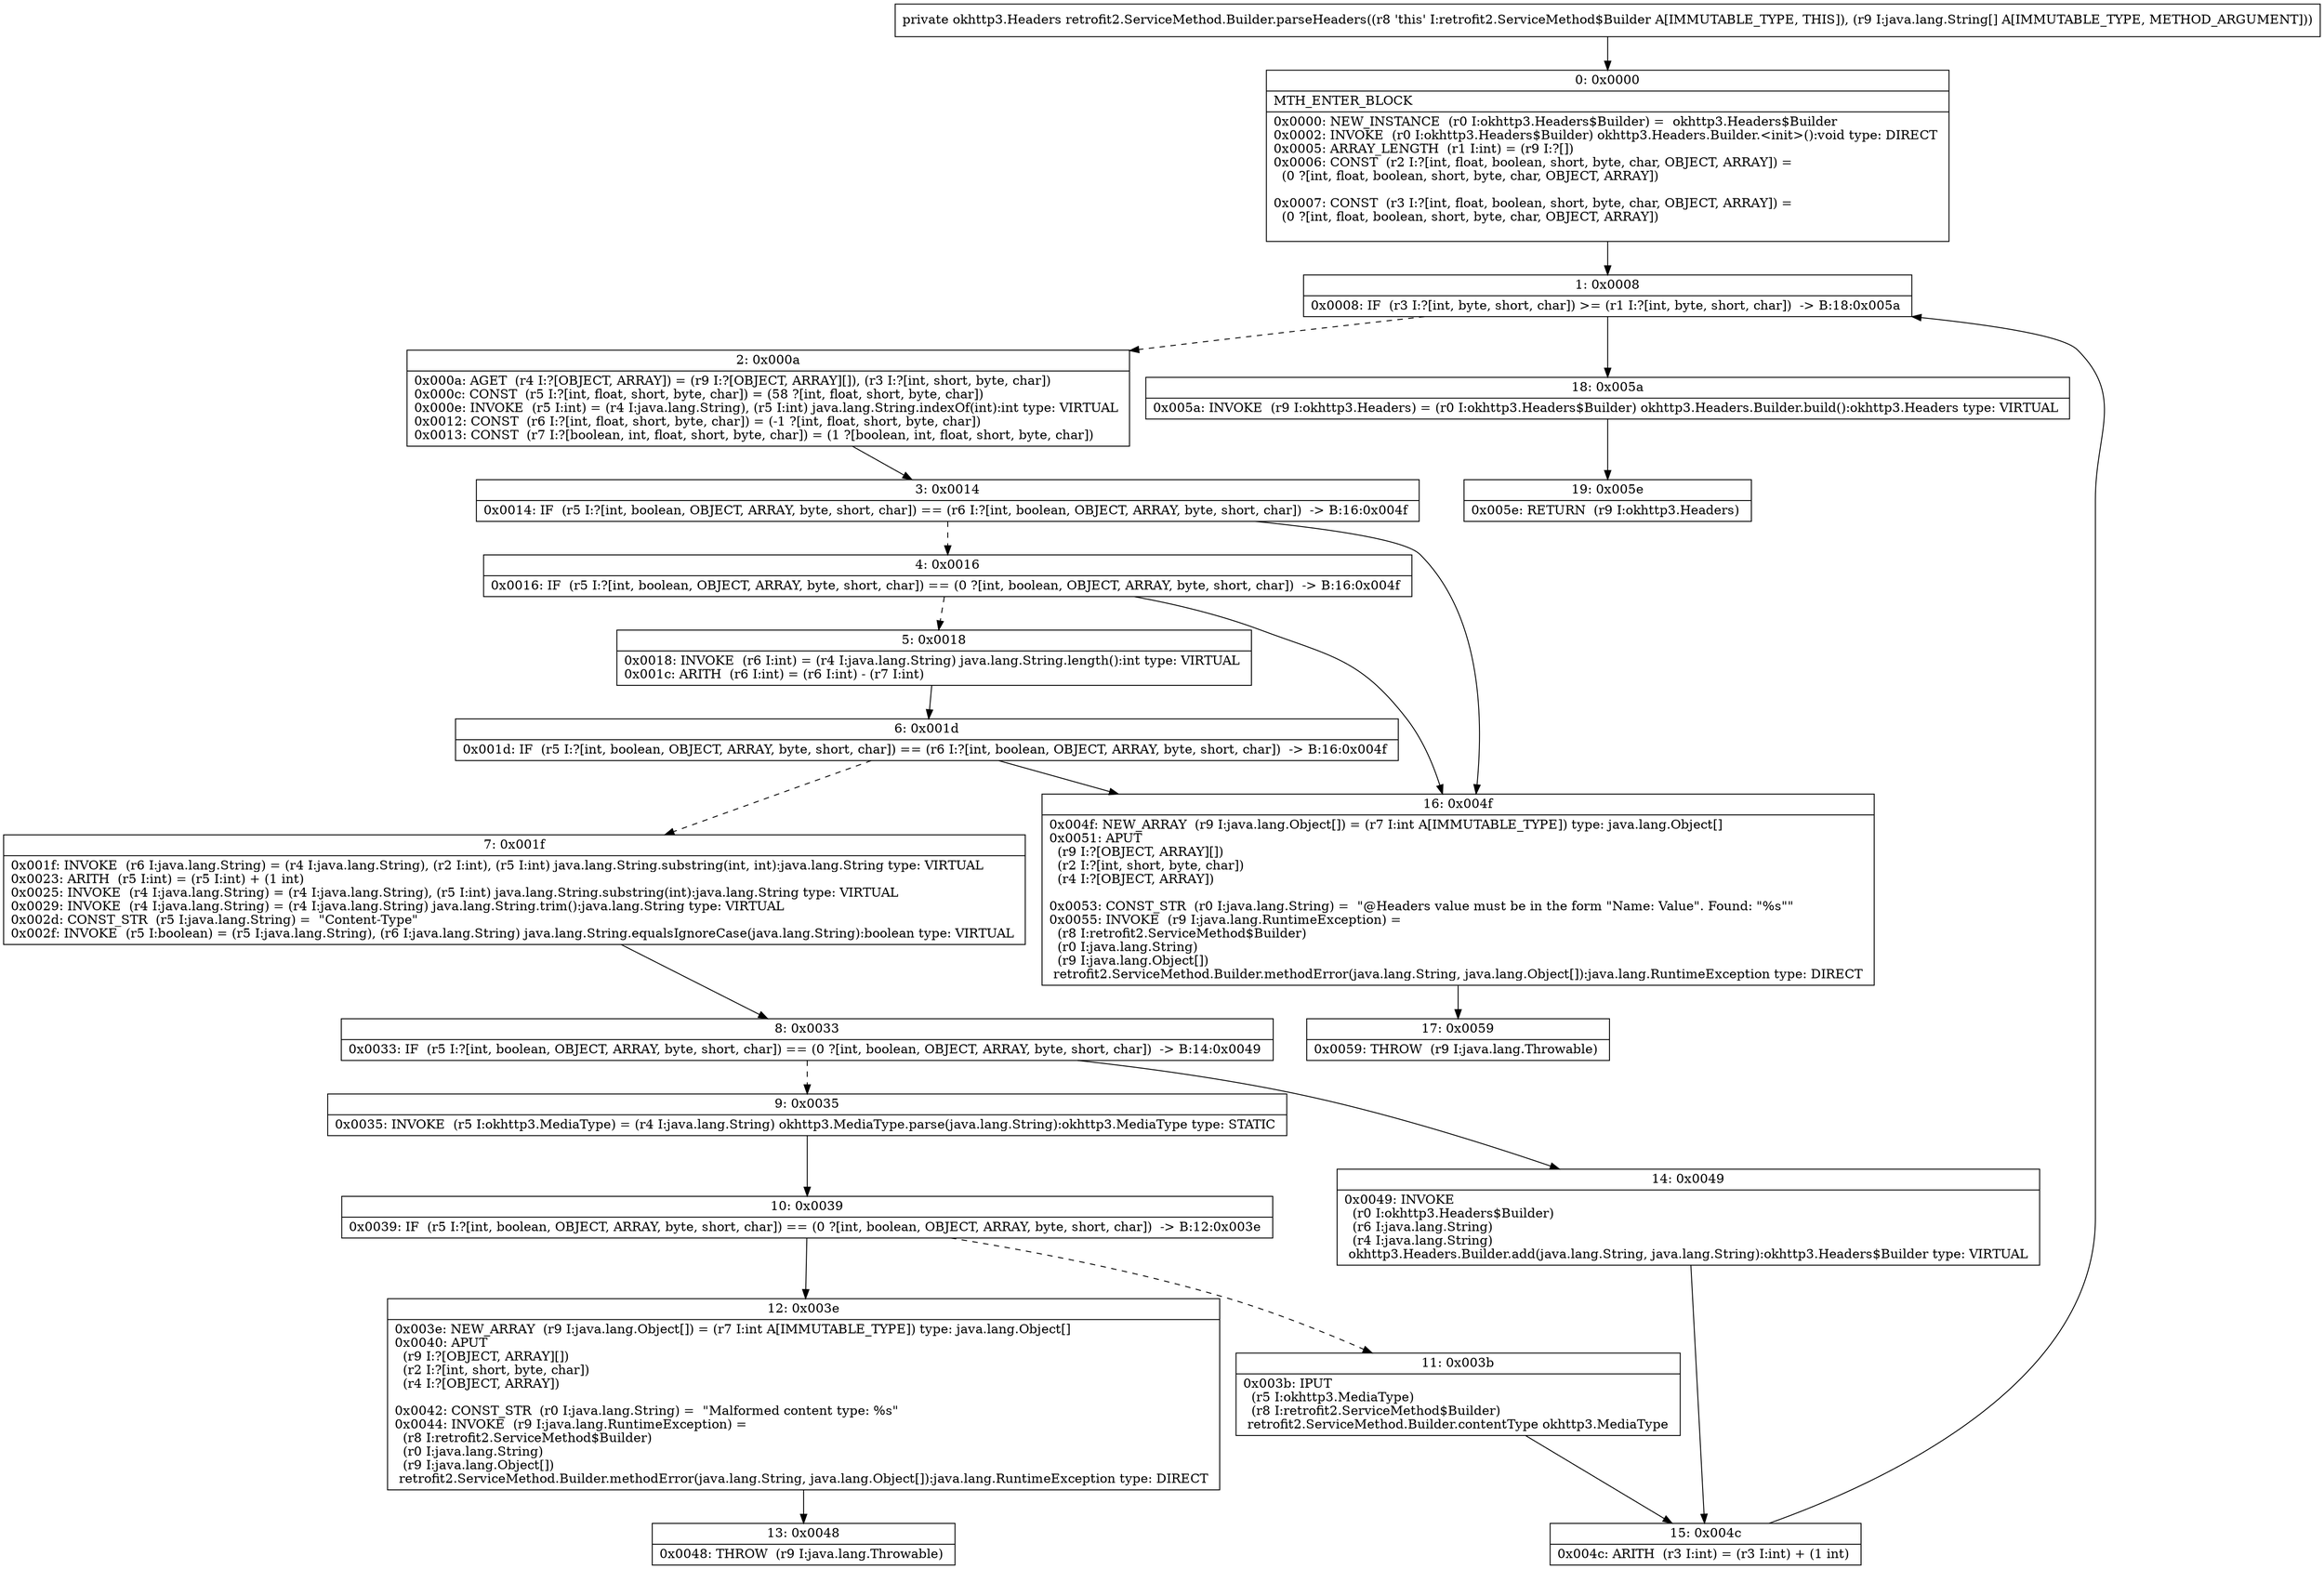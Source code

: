 digraph "CFG forretrofit2.ServiceMethod.Builder.parseHeaders([Ljava\/lang\/String;)Lokhttp3\/Headers;" {
Node_0 [shape=record,label="{0\:\ 0x0000|MTH_ENTER_BLOCK\l|0x0000: NEW_INSTANCE  (r0 I:okhttp3.Headers$Builder) =  okhttp3.Headers$Builder \l0x0002: INVOKE  (r0 I:okhttp3.Headers$Builder) okhttp3.Headers.Builder.\<init\>():void type: DIRECT \l0x0005: ARRAY_LENGTH  (r1 I:int) = (r9 I:?[]) \l0x0006: CONST  (r2 I:?[int, float, boolean, short, byte, char, OBJECT, ARRAY]) = \l  (0 ?[int, float, boolean, short, byte, char, OBJECT, ARRAY])\l \l0x0007: CONST  (r3 I:?[int, float, boolean, short, byte, char, OBJECT, ARRAY]) = \l  (0 ?[int, float, boolean, short, byte, char, OBJECT, ARRAY])\l \l}"];
Node_1 [shape=record,label="{1\:\ 0x0008|0x0008: IF  (r3 I:?[int, byte, short, char]) \>= (r1 I:?[int, byte, short, char])  \-\> B:18:0x005a \l}"];
Node_2 [shape=record,label="{2\:\ 0x000a|0x000a: AGET  (r4 I:?[OBJECT, ARRAY]) = (r9 I:?[OBJECT, ARRAY][]), (r3 I:?[int, short, byte, char]) \l0x000c: CONST  (r5 I:?[int, float, short, byte, char]) = (58 ?[int, float, short, byte, char]) \l0x000e: INVOKE  (r5 I:int) = (r4 I:java.lang.String), (r5 I:int) java.lang.String.indexOf(int):int type: VIRTUAL \l0x0012: CONST  (r6 I:?[int, float, short, byte, char]) = (\-1 ?[int, float, short, byte, char]) \l0x0013: CONST  (r7 I:?[boolean, int, float, short, byte, char]) = (1 ?[boolean, int, float, short, byte, char]) \l}"];
Node_3 [shape=record,label="{3\:\ 0x0014|0x0014: IF  (r5 I:?[int, boolean, OBJECT, ARRAY, byte, short, char]) == (r6 I:?[int, boolean, OBJECT, ARRAY, byte, short, char])  \-\> B:16:0x004f \l}"];
Node_4 [shape=record,label="{4\:\ 0x0016|0x0016: IF  (r5 I:?[int, boolean, OBJECT, ARRAY, byte, short, char]) == (0 ?[int, boolean, OBJECT, ARRAY, byte, short, char])  \-\> B:16:0x004f \l}"];
Node_5 [shape=record,label="{5\:\ 0x0018|0x0018: INVOKE  (r6 I:int) = (r4 I:java.lang.String) java.lang.String.length():int type: VIRTUAL \l0x001c: ARITH  (r6 I:int) = (r6 I:int) \- (r7 I:int) \l}"];
Node_6 [shape=record,label="{6\:\ 0x001d|0x001d: IF  (r5 I:?[int, boolean, OBJECT, ARRAY, byte, short, char]) == (r6 I:?[int, boolean, OBJECT, ARRAY, byte, short, char])  \-\> B:16:0x004f \l}"];
Node_7 [shape=record,label="{7\:\ 0x001f|0x001f: INVOKE  (r6 I:java.lang.String) = (r4 I:java.lang.String), (r2 I:int), (r5 I:int) java.lang.String.substring(int, int):java.lang.String type: VIRTUAL \l0x0023: ARITH  (r5 I:int) = (r5 I:int) + (1 int) \l0x0025: INVOKE  (r4 I:java.lang.String) = (r4 I:java.lang.String), (r5 I:int) java.lang.String.substring(int):java.lang.String type: VIRTUAL \l0x0029: INVOKE  (r4 I:java.lang.String) = (r4 I:java.lang.String) java.lang.String.trim():java.lang.String type: VIRTUAL \l0x002d: CONST_STR  (r5 I:java.lang.String) =  \"Content\-Type\" \l0x002f: INVOKE  (r5 I:boolean) = (r5 I:java.lang.String), (r6 I:java.lang.String) java.lang.String.equalsIgnoreCase(java.lang.String):boolean type: VIRTUAL \l}"];
Node_8 [shape=record,label="{8\:\ 0x0033|0x0033: IF  (r5 I:?[int, boolean, OBJECT, ARRAY, byte, short, char]) == (0 ?[int, boolean, OBJECT, ARRAY, byte, short, char])  \-\> B:14:0x0049 \l}"];
Node_9 [shape=record,label="{9\:\ 0x0035|0x0035: INVOKE  (r5 I:okhttp3.MediaType) = (r4 I:java.lang.String) okhttp3.MediaType.parse(java.lang.String):okhttp3.MediaType type: STATIC \l}"];
Node_10 [shape=record,label="{10\:\ 0x0039|0x0039: IF  (r5 I:?[int, boolean, OBJECT, ARRAY, byte, short, char]) == (0 ?[int, boolean, OBJECT, ARRAY, byte, short, char])  \-\> B:12:0x003e \l}"];
Node_11 [shape=record,label="{11\:\ 0x003b|0x003b: IPUT  \l  (r5 I:okhttp3.MediaType)\l  (r8 I:retrofit2.ServiceMethod$Builder)\l retrofit2.ServiceMethod.Builder.contentType okhttp3.MediaType \l}"];
Node_12 [shape=record,label="{12\:\ 0x003e|0x003e: NEW_ARRAY  (r9 I:java.lang.Object[]) = (r7 I:int A[IMMUTABLE_TYPE]) type: java.lang.Object[] \l0x0040: APUT  \l  (r9 I:?[OBJECT, ARRAY][])\l  (r2 I:?[int, short, byte, char])\l  (r4 I:?[OBJECT, ARRAY])\l \l0x0042: CONST_STR  (r0 I:java.lang.String) =  \"Malformed content type: %s\" \l0x0044: INVOKE  (r9 I:java.lang.RuntimeException) = \l  (r8 I:retrofit2.ServiceMethod$Builder)\l  (r0 I:java.lang.String)\l  (r9 I:java.lang.Object[])\l retrofit2.ServiceMethod.Builder.methodError(java.lang.String, java.lang.Object[]):java.lang.RuntimeException type: DIRECT \l}"];
Node_13 [shape=record,label="{13\:\ 0x0048|0x0048: THROW  (r9 I:java.lang.Throwable) \l}"];
Node_14 [shape=record,label="{14\:\ 0x0049|0x0049: INVOKE  \l  (r0 I:okhttp3.Headers$Builder)\l  (r6 I:java.lang.String)\l  (r4 I:java.lang.String)\l okhttp3.Headers.Builder.add(java.lang.String, java.lang.String):okhttp3.Headers$Builder type: VIRTUAL \l}"];
Node_15 [shape=record,label="{15\:\ 0x004c|0x004c: ARITH  (r3 I:int) = (r3 I:int) + (1 int) \l}"];
Node_16 [shape=record,label="{16\:\ 0x004f|0x004f: NEW_ARRAY  (r9 I:java.lang.Object[]) = (r7 I:int A[IMMUTABLE_TYPE]) type: java.lang.Object[] \l0x0051: APUT  \l  (r9 I:?[OBJECT, ARRAY][])\l  (r2 I:?[int, short, byte, char])\l  (r4 I:?[OBJECT, ARRAY])\l \l0x0053: CONST_STR  (r0 I:java.lang.String) =  \"@Headers value must be in the form \"Name: Value\". Found: \"%s\"\" \l0x0055: INVOKE  (r9 I:java.lang.RuntimeException) = \l  (r8 I:retrofit2.ServiceMethod$Builder)\l  (r0 I:java.lang.String)\l  (r9 I:java.lang.Object[])\l retrofit2.ServiceMethod.Builder.methodError(java.lang.String, java.lang.Object[]):java.lang.RuntimeException type: DIRECT \l}"];
Node_17 [shape=record,label="{17\:\ 0x0059|0x0059: THROW  (r9 I:java.lang.Throwable) \l}"];
Node_18 [shape=record,label="{18\:\ 0x005a|0x005a: INVOKE  (r9 I:okhttp3.Headers) = (r0 I:okhttp3.Headers$Builder) okhttp3.Headers.Builder.build():okhttp3.Headers type: VIRTUAL \l}"];
Node_19 [shape=record,label="{19\:\ 0x005e|0x005e: RETURN  (r9 I:okhttp3.Headers) \l}"];
MethodNode[shape=record,label="{private okhttp3.Headers retrofit2.ServiceMethod.Builder.parseHeaders((r8 'this' I:retrofit2.ServiceMethod$Builder A[IMMUTABLE_TYPE, THIS]), (r9 I:java.lang.String[] A[IMMUTABLE_TYPE, METHOD_ARGUMENT])) }"];
MethodNode -> Node_0;
Node_0 -> Node_1;
Node_1 -> Node_2[style=dashed];
Node_1 -> Node_18;
Node_2 -> Node_3;
Node_3 -> Node_4[style=dashed];
Node_3 -> Node_16;
Node_4 -> Node_5[style=dashed];
Node_4 -> Node_16;
Node_5 -> Node_6;
Node_6 -> Node_7[style=dashed];
Node_6 -> Node_16;
Node_7 -> Node_8;
Node_8 -> Node_9[style=dashed];
Node_8 -> Node_14;
Node_9 -> Node_10;
Node_10 -> Node_11[style=dashed];
Node_10 -> Node_12;
Node_11 -> Node_15;
Node_12 -> Node_13;
Node_14 -> Node_15;
Node_15 -> Node_1;
Node_16 -> Node_17;
Node_18 -> Node_19;
}

